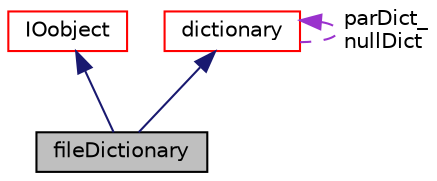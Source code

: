 digraph "fileDictionary"
{
 // LATEX_PDF_SIZE
  edge [fontname="Helvetica",fontsize="10",labelfontname="Helvetica",labelfontsize="10"];
  node [fontname="Helvetica",fontsize="10",shape=record];
  Node1 [label="fileDictionary",height=0.2,width=0.4,color="black", fillcolor="grey75", style="filled", fontcolor="black",tooltip=" "];
  Node2 -> Node1 [dir="back",color="midnightblue",fontsize="10",style="solid",fontname="Helvetica"];
  Node2 [label="IOobject",height=0.2,width=0.4,color="red", fillcolor="white", style="filled",URL="$classpFlow_1_1IOobject.html",tooltip=" "];
  Node14 -> Node1 [dir="back",color="midnightblue",fontsize="10",style="solid",fontname="Helvetica"];
  Node14 [label="dictionary",height=0.2,width=0.4,color="red", fillcolor="white", style="filled",URL="$classpFlow_1_1dictionary.html",tooltip="Dictionary holds a set of data entries or sub-dictionaries that are enclosed in a curely braces or ar..."];
  Node14 -> Node14 [dir="back",color="darkorchid3",fontsize="10",style="dashed",label=" parDict_\nnullDict" ,fontname="Helvetica"];
}
